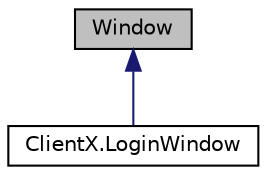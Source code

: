 digraph "Window"
{
 // INTERACTIVE_SVG=YES
 // LATEX_PDF_SIZE
  edge [fontname="Helvetica",fontsize="10",labelfontname="Helvetica",labelfontsize="10"];
  node [fontname="Helvetica",fontsize="10",shape=record];
  Node1 [label="Window",height=0.2,width=0.4,color="black", fillcolor="grey75", style="filled", fontcolor="black",tooltip=" "];
  Node1 -> Node2 [dir="back",color="midnightblue",fontsize="10",style="solid",fontname="Helvetica"];
  Node2 [label="ClientX.LoginWindow",height=0.2,width=0.4,color="black", fillcolor="white", style="filled",URL="$class_client_x_1_1_login_window.html",tooltip="Logika interakcji dla klasy LoginWindow.xaml"];
}
